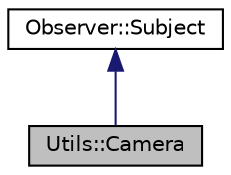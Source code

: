 digraph "Utils::Camera"
    {
    // LATEX_PDF_SIZE
  bgcolor = "transparent";
edge [fontname = "Helvetica",fontsize = "10",labelfontname = "Helvetica",labelfontsize = "10"];
node [fontname = "Helvetica",fontsize = "10",shape = record];
Node1 [label = "Utils::Camera",height = 0.2,width = 0.4,color = "black", fillcolor = "grey75", style = "filled", fontcolor = "black",tooltip = "Class for Camera implemented using singleton pattern."];
Node2 -> Node1 [dir = "back",color = "midnightblue",fontsize = "10",style = "solid"];
Node2 [label = "Observer::Subject",height = 0.2,width = 0.4,color = "black",URL = "$class_observer_1_1_subject.html",tooltip = "Class for Subject / Observable of observer pattern."];
}
